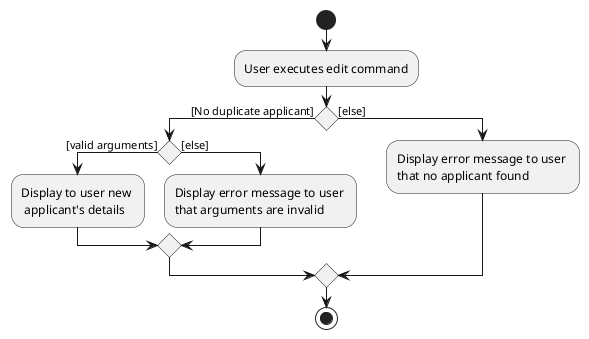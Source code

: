 @startuml
'https://plantuml.com/activity-diagram-beta

start
:User executes edit command;
if () then ([No duplicate applicant])
    if () then ([valid arguments])
    :Display to user new \n applicant's details;
    else ([else])
    :Display error message to user \nthat arguments are invalid;
    endif
else ([else])
:Display error message to user \nthat no applicant found;
endif

stop

@enduml
